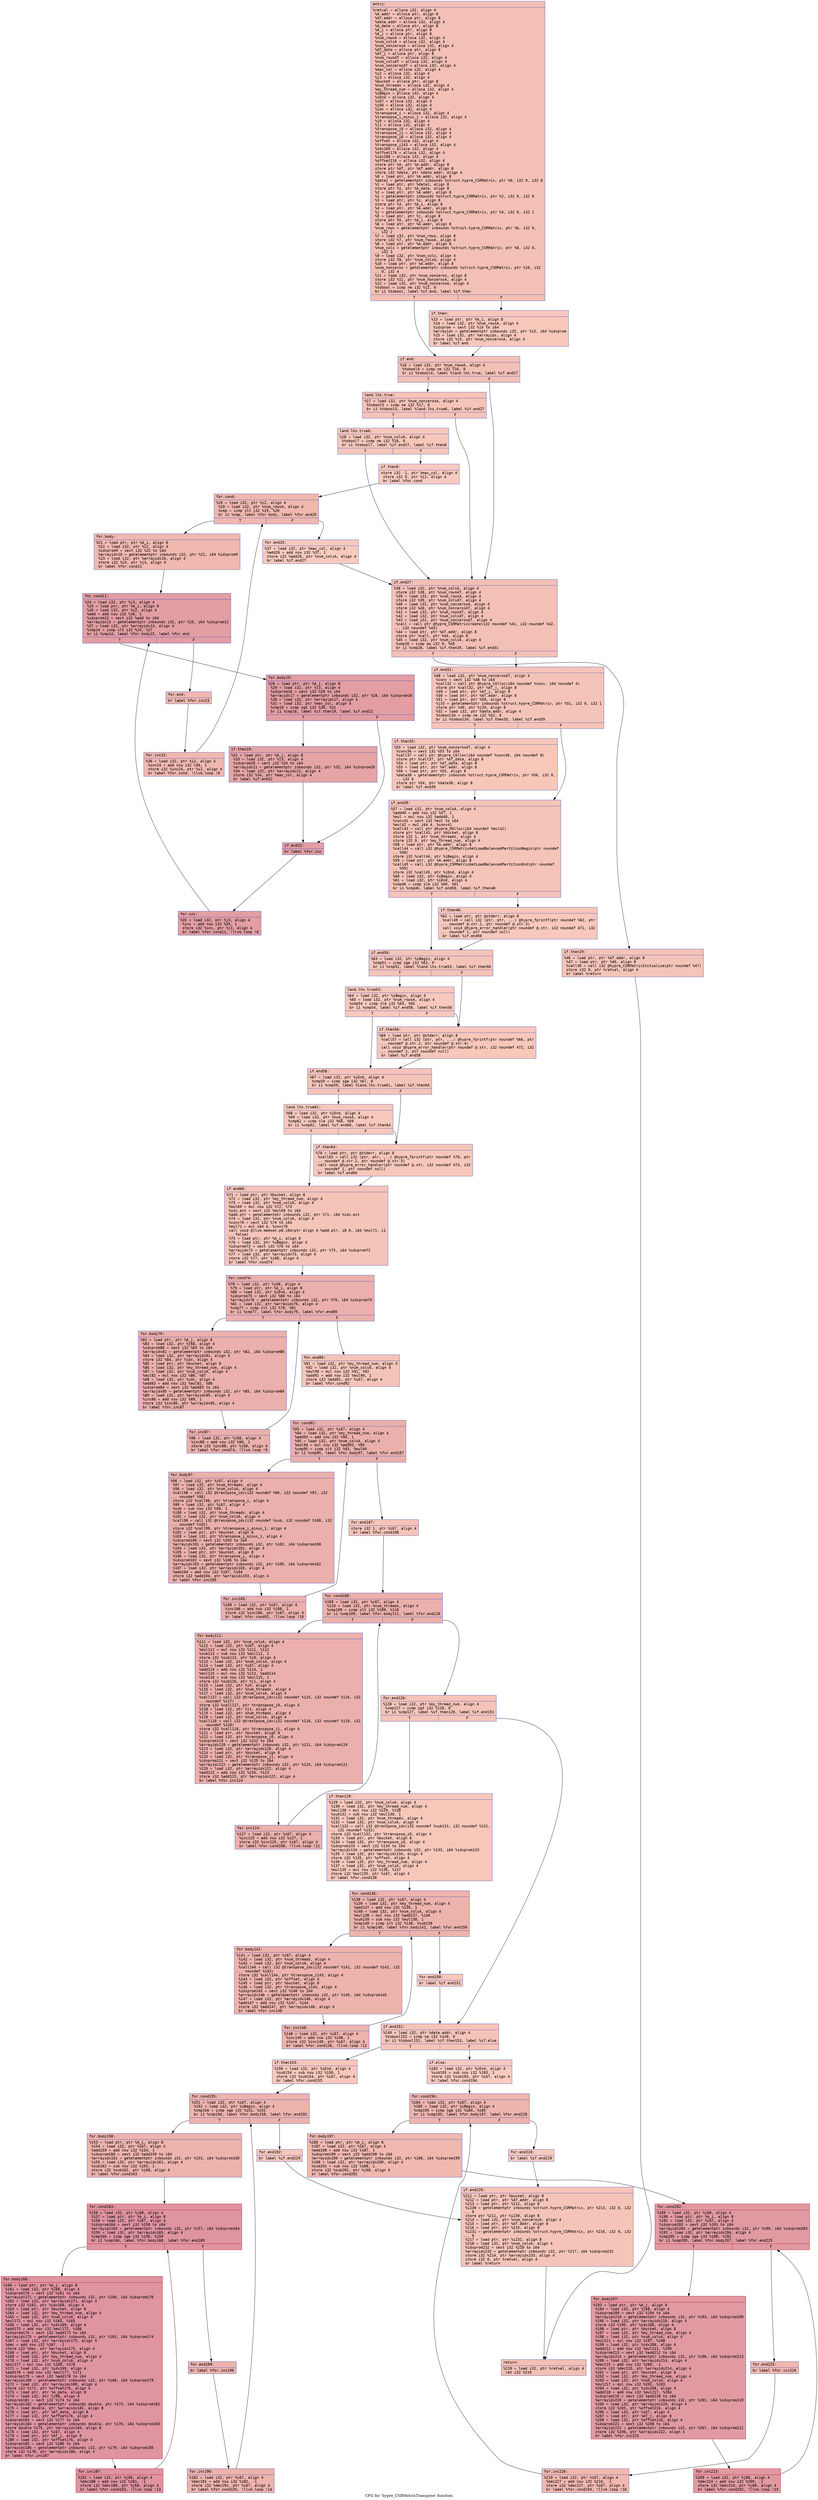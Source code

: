 digraph "CFG for 'hypre_CSRMatrixTranspose' function" {
	label="CFG for 'hypre_CSRMatrixTranspose' function";

	Node0x55ab6f2e3f70 [shape=record,color="#3d50c3ff", style=filled, fillcolor="#e5705870" fontname="Courier",label="{entry:\l|  %retval = alloca i32, align 4\l  %A.addr = alloca ptr, align 8\l  %AT.addr = alloca ptr, align 8\l  %data.addr = alloca i32, align 4\l  %A_data = alloca ptr, align 8\l  %A_i = alloca ptr, align 8\l  %A_j = alloca ptr, align 8\l  %num_rowsA = alloca i32, align 4\l  %num_colsA = alloca i32, align 4\l  %num_nonzerosA = alloca i32, align 4\l  %AT_data = alloca ptr, align 8\l  %AT_j = alloca ptr, align 8\l  %num_rowsAT = alloca i32, align 4\l  %num_colsAT = alloca i32, align 4\l  %num_nonzerosAT = alloca i32, align 4\l  %max_col = alloca i32, align 4\l  %i2 = alloca i32, align 4\l  %j3 = alloca i32, align 4\l  %bucket = alloca ptr, align 8\l  %num_threads = alloca i32, align 4\l  %my_thread_num = alloca i32, align 4\l  %iBegin = alloca i32, align 4\l  %iEnd = alloca i32, align 4\l  %i67 = alloca i32, align 4\l  %j68 = alloca i32, align 4\l  %idx = alloca i32, align 4\l  %transpose_i = alloca i32, align 4\l  %transpose_i_minus_1 = alloca i32, align 4\l  %j0 = alloca i32, align 4\l  %j1 = alloca i32, align 4\l  %transpose_j0 = alloca i32, align 4\l  %transpose_j1 = alloca i32, align 4\l  %transpose_i0 = alloca i32, align 4\l  %offset = alloca i32, align 4\l  %transpose_i143 = alloca i32, align 4\l  %idx169 = alloca i32, align 4\l  %offset176 = alloca i32, align 4\l  %idx208 = alloca i32, align 4\l  %offset216 = alloca i32, align 4\l  store ptr %A, ptr %A.addr, align 8\l  store ptr %AT, ptr %AT.addr, align 8\l  store i32 %data, ptr %data.addr, align 4\l  %0 = load ptr, ptr %A.addr, align 8\l  %data1 = getelementptr inbounds %struct.hypre_CSRMatrix, ptr %0, i32 0, i32 6\l  %1 = load ptr, ptr %data1, align 8\l  store ptr %1, ptr %A_data, align 8\l  %2 = load ptr, ptr %A.addr, align 8\l  %i = getelementptr inbounds %struct.hypre_CSRMatrix, ptr %2, i32 0, i32 0\l  %3 = load ptr, ptr %i, align 8\l  store ptr %3, ptr %A_i, align 8\l  %4 = load ptr, ptr %A.addr, align 8\l  %j = getelementptr inbounds %struct.hypre_CSRMatrix, ptr %4, i32 0, i32 1\l  %5 = load ptr, ptr %j, align 8\l  store ptr %5, ptr %A_j, align 8\l  %6 = load ptr, ptr %A.addr, align 8\l  %num_rows = getelementptr inbounds %struct.hypre_CSRMatrix, ptr %6, i32 0,\l... i32 2\l  %7 = load i32, ptr %num_rows, align 8\l  store i32 %7, ptr %num_rowsA, align 4\l  %8 = load ptr, ptr %A.addr, align 8\l  %num_cols = getelementptr inbounds %struct.hypre_CSRMatrix, ptr %8, i32 0,\l... i32 3\l  %9 = load i32, ptr %num_cols, align 4\l  store i32 %9, ptr %num_colsA, align 4\l  %10 = load ptr, ptr %A.addr, align 8\l  %num_nonzeros = getelementptr inbounds %struct.hypre_CSRMatrix, ptr %10, i32\l... 0, i32 4\l  %11 = load i32, ptr %num_nonzeros, align 8\l  store i32 %11, ptr %num_nonzerosA, align 4\l  %12 = load i32, ptr %num_nonzerosA, align 4\l  %tobool = icmp ne i32 %12, 0\l  br i1 %tobool, label %if.end, label %if.then\l|{<s0>T|<s1>F}}"];
	Node0x55ab6f2e3f70:s0 -> Node0x55ab6f2e9cc0[tooltip="entry -> if.end\nProbability 62.50%" ];
	Node0x55ab6f2e3f70:s1 -> Node0x55ab6f2e9d30[tooltip="entry -> if.then\nProbability 37.50%" ];
	Node0x55ab6f2e9d30 [shape=record,color="#3d50c3ff", style=filled, fillcolor="#ec7f6370" fontname="Courier",label="{if.then:\l|  %13 = load ptr, ptr %A_i, align 8\l  %14 = load i32, ptr %num_rowsA, align 4\l  %idxprom = sext i32 %14 to i64\l  %arrayidx = getelementptr inbounds i32, ptr %13, i64 %idxprom\l  %15 = load i32, ptr %arrayidx, align 4\l  store i32 %15, ptr %num_nonzerosA, align 4\l  br label %if.end\l}"];
	Node0x55ab6f2e9d30 -> Node0x55ab6f2e9cc0[tooltip="if.then -> if.end\nProbability 100.00%" ];
	Node0x55ab6f2e9cc0 [shape=record,color="#3d50c3ff", style=filled, fillcolor="#e5705870" fontname="Courier",label="{if.end:\l|  %16 = load i32, ptr %num_rowsA, align 4\l  %tobool4 = icmp ne i32 %16, 0\l  br i1 %tobool4, label %land.lhs.true, label %if.end27\l|{<s0>T|<s1>F}}"];
	Node0x55ab6f2e9cc0:s0 -> Node0x55ab6f2ea340[tooltip="if.end -> land.lhs.true\nProbability 62.50%" ];
	Node0x55ab6f2e9cc0:s1 -> Node0x55ab6f2ea3c0[tooltip="if.end -> if.end27\nProbability 37.50%" ];
	Node0x55ab6f2ea340 [shape=record,color="#3d50c3ff", style=filled, fillcolor="#e8765c70" fontname="Courier",label="{land.lhs.true:\l|  %17 = load i32, ptr %num_nonzerosA, align 4\l  %tobool5 = icmp ne i32 %17, 0\l  br i1 %tobool5, label %land.lhs.true6, label %if.end27\l|{<s0>T|<s1>F}}"];
	Node0x55ab6f2ea340:s0 -> Node0x55ab6f2ea620[tooltip="land.lhs.true -> land.lhs.true6\nProbability 62.50%" ];
	Node0x55ab6f2ea340:s1 -> Node0x55ab6f2ea3c0[tooltip="land.lhs.true -> if.end27\nProbability 37.50%" ];
	Node0x55ab6f2ea620 [shape=record,color="#3d50c3ff", style=filled, fillcolor="#ec7f6370" fontname="Courier",label="{land.lhs.true6:\l|  %18 = load i32, ptr %num_colsA, align 4\l  %tobool7 = icmp ne i32 %18, 0\l  br i1 %tobool7, label %if.end27, label %if.then8\l|{<s0>T|<s1>F}}"];
	Node0x55ab6f2ea620:s0 -> Node0x55ab6f2ea3c0[tooltip="land.lhs.true6 -> if.end27\nProbability 62.50%" ];
	Node0x55ab6f2ea620:s1 -> Node0x55ab6f2ea880[tooltip="land.lhs.true6 -> if.then8\nProbability 37.50%" ];
	Node0x55ab6f2ea880 [shape=record,color="#3d50c3ff", style=filled, fillcolor="#ef886b70" fontname="Courier",label="{if.then8:\l|  store i32 -1, ptr %max_col, align 4\l  store i32 0, ptr %i2, align 4\l  br label %for.cond\l}"];
	Node0x55ab6f2ea880 -> Node0x55ab6f2eaaf0[tooltip="if.then8 -> for.cond\nProbability 100.00%" ];
	Node0x55ab6f2eaaf0 [shape=record,color="#3d50c3ff", style=filled, fillcolor="#dc5d4a70" fontname="Courier",label="{for.cond:\l|  %19 = load i32, ptr %i2, align 4\l  %20 = load i32, ptr %num_rowsA, align 4\l  %cmp = icmp slt i32 %19, %20\l  br i1 %cmp, label %for.body, label %for.end25\l|{<s0>T|<s1>F}}"];
	Node0x55ab6f2eaaf0:s0 -> Node0x55ab6f2ead90[tooltip="for.cond -> for.body\nProbability 96.88%" ];
	Node0x55ab6f2eaaf0:s1 -> Node0x55ab6f2eae10[tooltip="for.cond -> for.end25\nProbability 3.12%" ];
	Node0x55ab6f2ead90 [shape=record,color="#3d50c3ff", style=filled, fillcolor="#dc5d4a70" fontname="Courier",label="{for.body:\l|  %21 = load ptr, ptr %A_i, align 8\l  %22 = load i32, ptr %i2, align 4\l  %idxprom9 = sext i32 %22 to i64\l  %arrayidx10 = getelementptr inbounds i32, ptr %21, i64 %idxprom9\l  %23 = load i32, ptr %arrayidx10, align 4\l  store i32 %23, ptr %j3, align 4\l  br label %for.cond11\l}"];
	Node0x55ab6f2ead90 -> Node0x55ab6f2eb2d0[tooltip="for.body -> for.cond11\nProbability 100.00%" ];
	Node0x55ab6f2eb2d0 [shape=record,color="#3d50c3ff", style=filled, fillcolor="#be242e70" fontname="Courier",label="{for.cond11:\l|  %24 = load i32, ptr %j3, align 4\l  %25 = load ptr, ptr %A_i, align 8\l  %26 = load i32, ptr %i2, align 4\l  %add = add nsw i32 %26, 1\l  %idxprom12 = sext i32 %add to i64\l  %arrayidx13 = getelementptr inbounds i32, ptr %25, i64 %idxprom12\l  %27 = load i32, ptr %arrayidx13, align 4\l  %cmp14 = icmp slt i32 %24, %27\l  br i1 %cmp14, label %for.body15, label %for.end\l|{<s0>T|<s1>F}}"];
	Node0x55ab6f2eb2d0:s0 -> Node0x55ab6f2eb890[tooltip="for.cond11 -> for.body15\nProbability 96.88%" ];
	Node0x55ab6f2eb2d0:s1 -> Node0x55ab6f2eb910[tooltip="for.cond11 -> for.end\nProbability 3.12%" ];
	Node0x55ab6f2eb890 [shape=record,color="#3d50c3ff", style=filled, fillcolor="#be242e70" fontname="Courier",label="{for.body15:\l|  %28 = load ptr, ptr %A_j, align 8\l  %29 = load i32, ptr %j3, align 4\l  %idxprom16 = sext i32 %29 to i64\l  %arrayidx17 = getelementptr inbounds i32, ptr %28, i64 %idxprom16\l  %30 = load i32, ptr %arrayidx17, align 4\l  %31 = load i32, ptr %max_col, align 4\l  %cmp18 = icmp sgt i32 %30, %31\l  br i1 %cmp18, label %if.then19, label %if.end22\l|{<s0>T|<s1>F}}"];
	Node0x55ab6f2eb890:s0 -> Node0x55ab6f2ebe50[tooltip="for.body15 -> if.then19\nProbability 50.00%" ];
	Node0x55ab6f2eb890:s1 -> Node0x55ab6f2ebed0[tooltip="for.body15 -> if.end22\nProbability 50.00%" ];
	Node0x55ab6f2ebe50 [shape=record,color="#3d50c3ff", style=filled, fillcolor="#c5333470" fontname="Courier",label="{if.then19:\l|  %32 = load ptr, ptr %A_j, align 8\l  %33 = load i32, ptr %j3, align 4\l  %idxprom20 = sext i32 %33 to i64\l  %arrayidx21 = getelementptr inbounds i32, ptr %32, i64 %idxprom20\l  %34 = load i32, ptr %arrayidx21, align 4\l  store i32 %34, ptr %max_col, align 4\l  br label %if.end22\l}"];
	Node0x55ab6f2ebe50 -> Node0x55ab6f2ebed0[tooltip="if.then19 -> if.end22\nProbability 100.00%" ];
	Node0x55ab6f2ebed0 [shape=record,color="#3d50c3ff", style=filled, fillcolor="#be242e70" fontname="Courier",label="{if.end22:\l|  br label %for.inc\l}"];
	Node0x55ab6f2ebed0 -> Node0x55ab6f2ec400[tooltip="if.end22 -> for.inc\nProbability 100.00%" ];
	Node0x55ab6f2ec400 [shape=record,color="#3d50c3ff", style=filled, fillcolor="#be242e70" fontname="Courier",label="{for.inc:\l|  %35 = load i32, ptr %j3, align 4\l  %inc = add nsw i32 %35, 1\l  store i32 %inc, ptr %j3, align 4\l  br label %for.cond11, !llvm.loop !6\l}"];
	Node0x55ab6f2ec400 -> Node0x55ab6f2eb2d0[tooltip="for.inc -> for.cond11\nProbability 100.00%" ];
	Node0x55ab6f2eb910 [shape=record,color="#3d50c3ff", style=filled, fillcolor="#dc5d4a70" fontname="Courier",label="{for.end:\l|  br label %for.inc23\l}"];
	Node0x55ab6f2eb910 -> Node0x55ab6f2ec870[tooltip="for.end -> for.inc23\nProbability 100.00%" ];
	Node0x55ab6f2ec870 [shape=record,color="#3d50c3ff", style=filled, fillcolor="#dc5d4a70" fontname="Courier",label="{for.inc23:\l|  %36 = load i32, ptr %i2, align 4\l  %inc24 = add nsw i32 %36, 1\l  store i32 %inc24, ptr %i2, align 4\l  br label %for.cond, !llvm.loop !8\l}"];
	Node0x55ab6f2ec870 -> Node0x55ab6f2eaaf0[tooltip="for.inc23 -> for.cond\nProbability 100.00%" ];
	Node0x55ab6f2eae10 [shape=record,color="#3d50c3ff", style=filled, fillcolor="#ef886b70" fontname="Courier",label="{for.end25:\l|  %37 = load i32, ptr %max_col, align 4\l  %add26 = add nsw i32 %37, 1\l  store i32 %add26, ptr %num_colsA, align 4\l  br label %if.end27\l}"];
	Node0x55ab6f2eae10 -> Node0x55ab6f2ea3c0[tooltip="for.end25 -> if.end27\nProbability 100.00%" ];
	Node0x55ab6f2ea3c0 [shape=record,color="#3d50c3ff", style=filled, fillcolor="#e5705870" fontname="Courier",label="{if.end27:\l|  %38 = load i32, ptr %num_colsA, align 4\l  store i32 %38, ptr %num_rowsAT, align 4\l  %39 = load i32, ptr %num_rowsA, align 4\l  store i32 %39, ptr %num_colsAT, align 4\l  %40 = load i32, ptr %num_nonzerosA, align 4\l  store i32 %40, ptr %num_nonzerosAT, align 4\l  %41 = load i32, ptr %num_rowsAT, align 4\l  %42 = load i32, ptr %num_colsAT, align 4\l  %43 = load i32, ptr %num_nonzerosAT, align 4\l  %call = call ptr @hypre_CSRMatrixCreate(i32 noundef %41, i32 noundef %42,\l... i32 noundef %43)\l  %44 = load ptr, ptr %AT.addr, align 8\l  store ptr %call, ptr %44, align 8\l  %45 = load i32, ptr %num_colsA, align 4\l  %cmp28 = icmp eq i32 0, %45\l  br i1 %cmp28, label %if.then29, label %if.end31\l|{<s0>T|<s1>F}}"];
	Node0x55ab6f2ea3c0:s0 -> Node0x55ab6f2ed730[tooltip="if.end27 -> if.then29\nProbability 50.00%" ];
	Node0x55ab6f2ea3c0:s1 -> Node0x55ab6f2ed780[tooltip="if.end27 -> if.end31\nProbability 50.00%" ];
	Node0x55ab6f2ed730 [shape=record,color="#3d50c3ff", style=filled, fillcolor="#e97a5f70" fontname="Courier",label="{if.then29:\l|  %46 = load ptr, ptr %AT.addr, align 8\l  %47 = load ptr, ptr %46, align 8\l  %call30 = call i32 @hypre_CSRMatrixInitialize(ptr noundef %47)\l  store i32 0, ptr %retval, align 4\l  br label %return\l}"];
	Node0x55ab6f2ed730 -> Node0x55ab6f2ee3a0[tooltip="if.then29 -> return\nProbability 100.00%" ];
	Node0x55ab6f2ed780 [shape=record,color="#3d50c3ff", style=filled, fillcolor="#e97a5f70" fontname="Courier",label="{if.end31:\l|  %48 = load i32, ptr %num_nonzerosAT, align 4\l  %conv = sext i32 %48 to i64\l  %call32 = call ptr @hypre_CAlloc(i64 noundef %conv, i64 noundef 4)\l  store ptr %call32, ptr %AT_j, align 8\l  %49 = load ptr, ptr %AT_j, align 8\l  %50 = load ptr, ptr %AT.addr, align 8\l  %51 = load ptr, ptr %50, align 8\l  %j33 = getelementptr inbounds %struct.hypre_CSRMatrix, ptr %51, i32 0, i32 1\l  store ptr %49, ptr %j33, align 8\l  %52 = load i32, ptr %data.addr, align 4\l  %tobool34 = icmp ne i32 %52, 0\l  br i1 %tobool34, label %if.then35, label %if.end39\l|{<s0>T|<s1>F}}"];
	Node0x55ab6f2ed780:s0 -> Node0x55ab6f2eeb70[tooltip="if.end31 -> if.then35\nProbability 62.50%" ];
	Node0x55ab6f2ed780:s1 -> Node0x55ab6f2e9450[tooltip="if.end31 -> if.end39\nProbability 37.50%" ];
	Node0x55ab6f2eeb70 [shape=record,color="#3d50c3ff", style=filled, fillcolor="#ec7f6370" fontname="Courier",label="{if.then35:\l|  %53 = load i32, ptr %num_nonzerosAT, align 4\l  %conv36 = sext i32 %53 to i64\l  %call37 = call ptr @hypre_CAlloc(i64 noundef %conv36, i64 noundef 8)\l  store ptr %call37, ptr %AT_data, align 8\l  %54 = load ptr, ptr %AT_data, align 8\l  %55 = load ptr, ptr %AT.addr, align 8\l  %56 = load ptr, ptr %55, align 8\l  %data38 = getelementptr inbounds %struct.hypre_CSRMatrix, ptr %56, i32 0,\l... i32 6\l  store ptr %54, ptr %data38, align 8\l  br label %if.end39\l}"];
	Node0x55ab6f2eeb70 -> Node0x55ab6f2e9450[tooltip="if.then35 -> if.end39\nProbability 100.00%" ];
	Node0x55ab6f2e9450 [shape=record,color="#3d50c3ff", style=filled, fillcolor="#e97a5f70" fontname="Courier",label="{if.end39:\l|  %57 = load i32, ptr %num_colsA, align 4\l  %add40 = add nsw i32 %57, 1\l  %mul = mul nsw i32 %add40, 1\l  %conv41 = sext i32 %mul to i64\l  %mul42 = mul i64 4, %conv41\l  %call43 = call ptr @hypre_MAlloc(i64 noundef %mul42)\l  store ptr %call43, ptr %bucket, align 8\l  store i32 1, ptr %num_threads, align 4\l  store i32 0, ptr %my_thread_num, align 4\l  %58 = load ptr, ptr %A.addr, align 8\l  %call44 = call i32 @hypre_CSRMatrixGetLoadBalancedPartitionBegin(ptr noundef\l... %58)\l  store i32 %call44, ptr %iBegin, align 4\l  %59 = load ptr, ptr %A.addr, align 8\l  %call45 = call i32 @hypre_CSRMatrixGetLoadBalancedPartitionEnd(ptr noundef\l... %59)\l  store i32 %call45, ptr %iEnd, align 4\l  %60 = load i32, ptr %iBegin, align 4\l  %61 = load i32, ptr %iEnd, align 4\l  %cmp46 = icmp sle i32 %60, %61\l  br i1 %cmp46, label %if.end50, label %if.then48\l|{<s0>T|<s1>F}}"];
	Node0x55ab6f2e9450:s0 -> Node0x55ab6f2f07d0[tooltip="if.end39 -> if.end50\nProbability 50.00%" ];
	Node0x55ab6f2e9450:s1 -> Node0x55ab6f2f0850[tooltip="if.end39 -> if.then48\nProbability 50.00%" ];
	Node0x55ab6f2f0850 [shape=record,color="#3d50c3ff", style=filled, fillcolor="#ed836670" fontname="Courier",label="{if.then48:\l|  %62 = load ptr, ptr @stderr, align 8\l  %call49 = call i32 (ptr, ptr, ...) @hypre_fprintf(ptr noundef %62, ptr\l... noundef @.str.2, ptr noundef @.str.3)\l  call void @hypre_error_handler(ptr noundef @.str, i32 noundef 471, i32\l... noundef 1, ptr noundef null)\l  br label %if.end50\l}"];
	Node0x55ab6f2f0850 -> Node0x55ab6f2f07d0[tooltip="if.then48 -> if.end50\nProbability 100.00%" ];
	Node0x55ab6f2f07d0 [shape=record,color="#3d50c3ff", style=filled, fillcolor="#e97a5f70" fontname="Courier",label="{if.end50:\l|  %63 = load i32, ptr %iBegin, align 4\l  %cmp51 = icmp sge i32 %63, 0\l  br i1 %cmp51, label %land.lhs.true53, label %if.then56\l|{<s0>T|<s1>F}}"];
	Node0x55ab6f2f07d0:s0 -> Node0x55ab6f2f0e90[tooltip="if.end50 -> land.lhs.true53\nProbability 50.00%" ];
	Node0x55ab6f2f07d0:s1 -> Node0x55ab6f2f0ee0[tooltip="if.end50 -> if.then56\nProbability 50.00%" ];
	Node0x55ab6f2f0e90 [shape=record,color="#3d50c3ff", style=filled, fillcolor="#ed836670" fontname="Courier",label="{land.lhs.true53:\l|  %64 = load i32, ptr %iBegin, align 4\l  %65 = load i32, ptr %num_rowsA, align 4\l  %cmp54 = icmp sle i32 %64, %65\l  br i1 %cmp54, label %if.end58, label %if.then56\l|{<s0>T|<s1>F}}"];
	Node0x55ab6f2f0e90:s0 -> Node0x55ab6f2f1200[tooltip="land.lhs.true53 -> if.end58\nProbability 50.00%" ];
	Node0x55ab6f2f0e90:s1 -> Node0x55ab6f2f0ee0[tooltip="land.lhs.true53 -> if.then56\nProbability 50.00%" ];
	Node0x55ab6f2f0ee0 [shape=record,color="#3d50c3ff", style=filled, fillcolor="#ec7f6370" fontname="Courier",label="{if.then56:\l|  %66 = load ptr, ptr @stderr, align 8\l  %call57 = call i32 (ptr, ptr, ...) @hypre_fprintf(ptr noundef %66, ptr\l... noundef @.str.2, ptr noundef @.str.4)\l  call void @hypre_error_handler(ptr noundef @.str, i32 noundef 472, i32\l... noundef 1, ptr noundef null)\l  br label %if.end58\l}"];
	Node0x55ab6f2f0ee0 -> Node0x55ab6f2f1200[tooltip="if.then56 -> if.end58\nProbability 100.00%" ];
	Node0x55ab6f2f1200 [shape=record,color="#3d50c3ff", style=filled, fillcolor="#e97a5f70" fontname="Courier",label="{if.end58:\l|  %67 = load i32, ptr %iEnd, align 4\l  %cmp59 = icmp sge i32 %67, 0\l  br i1 %cmp59, label %land.lhs.true61, label %if.then64\l|{<s0>T|<s1>F}}"];
	Node0x55ab6f2f1200:s0 -> Node0x55ab6f2f1790[tooltip="if.end58 -> land.lhs.true61\nProbability 50.00%" ];
	Node0x55ab6f2f1200:s1 -> Node0x55ab6f2f17e0[tooltip="if.end58 -> if.then64\nProbability 50.00%" ];
	Node0x55ab6f2f1790 [shape=record,color="#3d50c3ff", style=filled, fillcolor="#ed836670" fontname="Courier",label="{land.lhs.true61:\l|  %68 = load i32, ptr %iEnd, align 4\l  %69 = load i32, ptr %num_rowsA, align 4\l  %cmp62 = icmp sle i32 %68, %69\l  br i1 %cmp62, label %if.end66, label %if.then64\l|{<s0>T|<s1>F}}"];
	Node0x55ab6f2f1790:s0 -> Node0x55ab6f2f1aa0[tooltip="land.lhs.true61 -> if.end66\nProbability 50.00%" ];
	Node0x55ab6f2f1790:s1 -> Node0x55ab6f2f17e0[tooltip="land.lhs.true61 -> if.then64\nProbability 50.00%" ];
	Node0x55ab6f2f17e0 [shape=record,color="#3d50c3ff", style=filled, fillcolor="#ec7f6370" fontname="Courier",label="{if.then64:\l|  %70 = load ptr, ptr @stderr, align 8\l  %call65 = call i32 (ptr, ptr, ...) @hypre_fprintf(ptr noundef %70, ptr\l... noundef @.str.2, ptr noundef @.str.5)\l  call void @hypre_error_handler(ptr noundef @.str, i32 noundef 473, i32\l... noundef 1, ptr noundef null)\l  br label %if.end66\l}"];
	Node0x55ab6f2f17e0 -> Node0x55ab6f2f1aa0[tooltip="if.then64 -> if.end66\nProbability 100.00%" ];
	Node0x55ab6f2f1aa0 [shape=record,color="#3d50c3ff", style=filled, fillcolor="#e97a5f70" fontname="Courier",label="{if.end66:\l|  %71 = load ptr, ptr %bucket, align 8\l  %72 = load i32, ptr %my_thread_num, align 4\l  %73 = load i32, ptr %num_colsA, align 4\l  %mul69 = mul nsw i32 %72, %73\l  %idx.ext = sext i32 %mul69 to i64\l  %add.ptr = getelementptr inbounds i32, ptr %71, i64 %idx.ext\l  %74 = load i32, ptr %num_colsA, align 4\l  %conv70 = sext i32 %74 to i64\l  %mul71 = mul i64 4, %conv70\l  call void @llvm.memset.p0.i64(ptr align 4 %add.ptr, i8 0, i64 %mul71, i1\l... false)\l  %75 = load ptr, ptr %A_i, align 8\l  %76 = load i32, ptr %iBegin, align 4\l  %idxprom72 = sext i32 %76 to i64\l  %arrayidx73 = getelementptr inbounds i32, ptr %75, i64 %idxprom72\l  %77 = load i32, ptr %arrayidx73, align 4\l  store i32 %77, ptr %j68, align 4\l  br label %for.cond74\l}"];
	Node0x55ab6f2f1aa0 -> Node0x55ab6f2f2af0[tooltip="if.end66 -> for.cond74\nProbability 100.00%" ];
	Node0x55ab6f2f2af0 [shape=record,color="#3d50c3ff", style=filled, fillcolor="#d24b4070" fontname="Courier",label="{for.cond74:\l|  %78 = load i32, ptr %j68, align 4\l  %79 = load ptr, ptr %A_i, align 8\l  %80 = load i32, ptr %iEnd, align 4\l  %idxprom75 = sext i32 %80 to i64\l  %arrayidx76 = getelementptr inbounds i32, ptr %79, i64 %idxprom75\l  %81 = load i32, ptr %arrayidx76, align 4\l  %cmp77 = icmp slt i32 %78, %81\l  br i1 %cmp77, label %for.body79, label %for.end89\l|{<s0>T|<s1>F}}"];
	Node0x55ab6f2f2af0:s0 -> Node0x55ab6f2f2fe0[tooltip="for.cond74 -> for.body79\nProbability 96.88%" ];
	Node0x55ab6f2f2af0:s1 -> Node0x55ab6f2f3060[tooltip="for.cond74 -> for.end89\nProbability 3.12%" ];
	Node0x55ab6f2f2fe0 [shape=record,color="#3d50c3ff", style=filled, fillcolor="#d24b4070" fontname="Courier",label="{for.body79:\l|  %82 = load ptr, ptr %A_j, align 8\l  %83 = load i32, ptr %j68, align 4\l  %idxprom80 = sext i32 %83 to i64\l  %arrayidx81 = getelementptr inbounds i32, ptr %82, i64 %idxprom80\l  %84 = load i32, ptr %arrayidx81, align 4\l  store i32 %84, ptr %idx, align 4\l  %85 = load ptr, ptr %bucket, align 8\l  %86 = load i32, ptr %my_thread_num, align 4\l  %87 = load i32, ptr %num_colsA, align 4\l  %mul82 = mul nsw i32 %86, %87\l  %88 = load i32, ptr %idx, align 4\l  %add83 = add nsw i32 %mul82, %88\l  %idxprom84 = sext i32 %add83 to i64\l  %arrayidx85 = getelementptr inbounds i32, ptr %85, i64 %idxprom84\l  %89 = load i32, ptr %arrayidx85, align 4\l  %inc86 = add nsw i32 %89, 1\l  store i32 %inc86, ptr %arrayidx85, align 4\l  br label %for.inc87\l}"];
	Node0x55ab6f2f2fe0 -> Node0x55ab6f2f3c20[tooltip="for.body79 -> for.inc87\nProbability 100.00%" ];
	Node0x55ab6f2f3c20 [shape=record,color="#3d50c3ff", style=filled, fillcolor="#d24b4070" fontname="Courier",label="{for.inc87:\l|  %90 = load i32, ptr %j68, align 4\l  %inc88 = add nsw i32 %90, 1\l  store i32 %inc88, ptr %j68, align 4\l  br label %for.cond74, !llvm.loop !9\l}"];
	Node0x55ab6f2f3c20 -> Node0x55ab6f2f2af0[tooltip="for.inc87 -> for.cond74\nProbability 100.00%" ];
	Node0x55ab6f2f3060 [shape=record,color="#3d50c3ff", style=filled, fillcolor="#e97a5f70" fontname="Courier",label="{for.end89:\l|  %91 = load i32, ptr %my_thread_num, align 4\l  %92 = load i32, ptr %num_colsA, align 4\l  %mul90 = mul nsw i32 %91, %92\l  %add91 = add nsw i32 %mul90, 1\l  store i32 %add91, ptr %i67, align 4\l  br label %for.cond92\l}"];
	Node0x55ab6f2f3060 -> Node0x55ab6f2f4360[tooltip="for.end89 -> for.cond92\nProbability 100.00%" ];
	Node0x55ab6f2f4360 [shape=record,color="#3d50c3ff", style=filled, fillcolor="#d24b4070" fontname="Courier",label="{for.cond92:\l|  %93 = load i32, ptr %i67, align 4\l  %94 = load i32, ptr %my_thread_num, align 4\l  %add93 = add nsw i32 %94, 1\l  %95 = load i32, ptr %num_colsA, align 4\l  %mul94 = mul nsw i32 %add93, %95\l  %cmp95 = icmp slt i32 %93, %mul94\l  br i1 %cmp95, label %for.body97, label %for.end107\l|{<s0>T|<s1>F}}"];
	Node0x55ab6f2f4360:s0 -> Node0x55ab6f2edae0[tooltip="for.cond92 -> for.body97\nProbability 96.88%" ];
	Node0x55ab6f2f4360:s1 -> Node0x55ab6f2edb60[tooltip="for.cond92 -> for.end107\nProbability 3.12%" ];
	Node0x55ab6f2edae0 [shape=record,color="#3d50c3ff", style=filled, fillcolor="#d24b4070" fontname="Courier",label="{for.body97:\l|  %96 = load i32, ptr %i67, align 4\l  %97 = load i32, ptr %num_threads, align 4\l  %98 = load i32, ptr %num_colsA, align 4\l  %call98 = call i32 @transpose_idx(i32 noundef %96, i32 noundef %97, i32\l... noundef %98)\l  store i32 %call98, ptr %transpose_i, align 4\l  %99 = load i32, ptr %i67, align 4\l  %sub = sub nsw i32 %99, 1\l  %100 = load i32, ptr %num_threads, align 4\l  %101 = load i32, ptr %num_colsA, align 4\l  %call99 = call i32 @transpose_idx(i32 noundef %sub, i32 noundef %100, i32\l... noundef %101)\l  store i32 %call99, ptr %transpose_i_minus_1, align 4\l  %102 = load ptr, ptr %bucket, align 8\l  %103 = load i32, ptr %transpose_i_minus_1, align 4\l  %idxprom100 = sext i32 %103 to i64\l  %arrayidx101 = getelementptr inbounds i32, ptr %102, i64 %idxprom100\l  %104 = load i32, ptr %arrayidx101, align 4\l  %105 = load ptr, ptr %bucket, align 8\l  %106 = load i32, ptr %transpose_i, align 4\l  %idxprom102 = sext i32 %106 to i64\l  %arrayidx103 = getelementptr inbounds i32, ptr %105, i64 %idxprom102\l  %107 = load i32, ptr %arrayidx103, align 4\l  %add104 = add nsw i32 %107, %104\l  store i32 %add104, ptr %arrayidx103, align 4\l  br label %for.inc105\l}"];
	Node0x55ab6f2edae0 -> Node0x55ab6f2f60d0[tooltip="for.body97 -> for.inc105\nProbability 100.00%" ];
	Node0x55ab6f2f60d0 [shape=record,color="#3d50c3ff", style=filled, fillcolor="#d24b4070" fontname="Courier",label="{for.inc105:\l|  %108 = load i32, ptr %i67, align 4\l  %inc106 = add nsw i32 %108, 1\l  store i32 %inc106, ptr %i67, align 4\l  br label %for.cond92, !llvm.loop !10\l}"];
	Node0x55ab6f2f60d0 -> Node0x55ab6f2f4360[tooltip="for.inc105 -> for.cond92\nProbability 100.00%" ];
	Node0x55ab6f2edb60 [shape=record,color="#3d50c3ff", style=filled, fillcolor="#e97a5f70" fontname="Courier",label="{for.end107:\l|  store i32 1, ptr %i67, align 4\l  br label %for.cond108\l}"];
	Node0x55ab6f2edb60 -> Node0x55ab6f2f6650[tooltip="for.end107 -> for.cond108\nProbability 100.00%" ];
	Node0x55ab6f2f6650 [shape=record,color="#3d50c3ff", style=filled, fillcolor="#d24b4070" fontname="Courier",label="{for.cond108:\l|  %109 = load i32, ptr %i67, align 4\l  %110 = load i32, ptr %num_threads, align 4\l  %cmp109 = icmp slt i32 %109, %110\l  br i1 %cmp109, label %for.body111, label %for.end126\l|{<s0>T|<s1>F}}"];
	Node0x55ab6f2f6650:s0 -> Node0x55ab6f2f68f0[tooltip="for.cond108 -> for.body111\nProbability 96.88%" ];
	Node0x55ab6f2f6650:s1 -> Node0x55ab6f2f6970[tooltip="for.cond108 -> for.end126\nProbability 3.12%" ];
	Node0x55ab6f2f68f0 [shape=record,color="#3d50c3ff", style=filled, fillcolor="#d24b4070" fontname="Courier",label="{for.body111:\l|  %111 = load i32, ptr %num_colsA, align 4\l  %112 = load i32, ptr %i67, align 4\l  %mul112 = mul nsw i32 %111, %112\l  %sub113 = sub nsw i32 %mul112, 1\l  store i32 %sub113, ptr %j0, align 4\l  %113 = load i32, ptr %num_colsA, align 4\l  %114 = load i32, ptr %i67, align 4\l  %add114 = add nsw i32 %114, 1\l  %mul115 = mul nsw i32 %113, %add114\l  %sub116 = sub nsw i32 %mul115, 1\l  store i32 %sub116, ptr %j1, align 4\l  %115 = load i32, ptr %j0, align 4\l  %116 = load i32, ptr %num_threads, align 4\l  %117 = load i32, ptr %num_colsA, align 4\l  %call117 = call i32 @transpose_idx(i32 noundef %115, i32 noundef %116, i32\l... noundef %117)\l  store i32 %call117, ptr %transpose_j0, align 4\l  %118 = load i32, ptr %j1, align 4\l  %119 = load i32, ptr %num_threads, align 4\l  %120 = load i32, ptr %num_colsA, align 4\l  %call118 = call i32 @transpose_idx(i32 noundef %118, i32 noundef %119, i32\l... noundef %120)\l  store i32 %call118, ptr %transpose_j1, align 4\l  %121 = load ptr, ptr %bucket, align 8\l  %122 = load i32, ptr %transpose_j0, align 4\l  %idxprom119 = sext i32 %122 to i64\l  %arrayidx120 = getelementptr inbounds i32, ptr %121, i64 %idxprom119\l  %123 = load i32, ptr %arrayidx120, align 4\l  %124 = load ptr, ptr %bucket, align 8\l  %125 = load i32, ptr %transpose_j1, align 4\l  %idxprom121 = sext i32 %125 to i64\l  %arrayidx122 = getelementptr inbounds i32, ptr %124, i64 %idxprom121\l  %126 = load i32, ptr %arrayidx122, align 4\l  %add123 = add nsw i32 %126, %123\l  store i32 %add123, ptr %arrayidx122, align 4\l  br label %for.inc124\l}"];
	Node0x55ab6f2f68f0 -> Node0x55ab6f2f7f60[tooltip="for.body111 -> for.inc124\nProbability 100.00%" ];
	Node0x55ab6f2f7f60 [shape=record,color="#3d50c3ff", style=filled, fillcolor="#d24b4070" fontname="Courier",label="{for.inc124:\l|  %127 = load i32, ptr %i67, align 4\l  %inc125 = add nsw i32 %127, 1\l  store i32 %inc125, ptr %i67, align 4\l  br label %for.cond108, !llvm.loop !11\l}"];
	Node0x55ab6f2f7f60 -> Node0x55ab6f2f6650[tooltip="for.inc124 -> for.cond108\nProbability 100.00%" ];
	Node0x55ab6f2f6970 [shape=record,color="#3d50c3ff", style=filled, fillcolor="#e97a5f70" fontname="Courier",label="{for.end126:\l|  %128 = load i32, ptr %my_thread_num, align 4\l  %cmp127 = icmp sgt i32 %128, 0\l  br i1 %cmp127, label %if.then129, label %if.end151\l|{<s0>T|<s1>F}}"];
	Node0x55ab6f2f6970:s0 -> Node0x55ab6f2f8510[tooltip="for.end126 -> if.then129\nProbability 62.50%" ];
	Node0x55ab6f2f6970:s1 -> Node0x55ab6f2f8590[tooltip="for.end126 -> if.end151\nProbability 37.50%" ];
	Node0x55ab6f2f8510 [shape=record,color="#3d50c3ff", style=filled, fillcolor="#ec7f6370" fontname="Courier",label="{if.then129:\l|  %129 = load i32, ptr %num_colsA, align 4\l  %130 = load i32, ptr %my_thread_num, align 4\l  %mul130 = mul nsw i32 %129, %130\l  %sub131 = sub nsw i32 %mul130, 1\l  %131 = load i32, ptr %num_threads, align 4\l  %132 = load i32, ptr %num_colsA, align 4\l  %call132 = call i32 @transpose_idx(i32 noundef %sub131, i32 noundef %131,\l... i32 noundef %132)\l  store i32 %call132, ptr %transpose_i0, align 4\l  %133 = load ptr, ptr %bucket, align 8\l  %134 = load i32, ptr %transpose_i0, align 4\l  %idxprom133 = sext i32 %134 to i64\l  %arrayidx134 = getelementptr inbounds i32, ptr %133, i64 %idxprom133\l  %135 = load i32, ptr %arrayidx134, align 4\l  store i32 %135, ptr %offset, align 4\l  %136 = load i32, ptr %my_thread_num, align 4\l  %137 = load i32, ptr %num_colsA, align 4\l  %mul135 = mul nsw i32 %136, %137\l  store i32 %mul135, ptr %i67, align 4\l  br label %for.cond136\l}"];
	Node0x55ab6f2f8510 -> Node0x55ab6f2f91f0[tooltip="if.then129 -> for.cond136\nProbability 100.00%" ];
	Node0x55ab6f2f91f0 [shape=record,color="#3d50c3ff", style=filled, fillcolor="#d6524470" fontname="Courier",label="{for.cond136:\l|  %138 = load i32, ptr %i67, align 4\l  %139 = load i32, ptr %my_thread_num, align 4\l  %add137 = add nsw i32 %139, 1\l  %140 = load i32, ptr %num_colsA, align 4\l  %mul138 = mul nsw i32 %add137, %140\l  %sub139 = sub nsw i32 %mul138, 1\l  %cmp140 = icmp slt i32 %138, %sub139\l  br i1 %cmp140, label %for.body142, label %for.end150\l|{<s0>T|<s1>F}}"];
	Node0x55ab6f2f91f0:s0 -> Node0x55ab6f2eee50[tooltip="for.cond136 -> for.body142\nProbability 96.88%" ];
	Node0x55ab6f2f91f0:s1 -> Node0x55ab6f2eeed0[tooltip="for.cond136 -> for.end150\nProbability 3.12%" ];
	Node0x55ab6f2eee50 [shape=record,color="#3d50c3ff", style=filled, fillcolor="#d6524470" fontname="Courier",label="{for.body142:\l|  %141 = load i32, ptr %i67, align 4\l  %142 = load i32, ptr %num_threads, align 4\l  %143 = load i32, ptr %num_colsA, align 4\l  %call144 = call i32 @transpose_idx(i32 noundef %141, i32 noundef %142, i32\l... noundef %143)\l  store i32 %call144, ptr %transpose_i143, align 4\l  %144 = load i32, ptr %offset, align 4\l  %145 = load ptr, ptr %bucket, align 8\l  %146 = load i32, ptr %transpose_i143, align 4\l  %idxprom145 = sext i32 %146 to i64\l  %arrayidx146 = getelementptr inbounds i32, ptr %145, i64 %idxprom145\l  %147 = load i32, ptr %arrayidx146, align 4\l  %add147 = add nsw i32 %147, %144\l  store i32 %add147, ptr %arrayidx146, align 4\l  br label %for.inc148\l}"];
	Node0x55ab6f2eee50 -> Node0x55ab6f2ef760[tooltip="for.body142 -> for.inc148\nProbability 100.00%" ];
	Node0x55ab6f2ef760 [shape=record,color="#3d50c3ff", style=filled, fillcolor="#d6524470" fontname="Courier",label="{for.inc148:\l|  %148 = load i32, ptr %i67, align 4\l  %inc149 = add nsw i32 %148, 1\l  store i32 %inc149, ptr %i67, align 4\l  br label %for.cond136, !llvm.loop !12\l}"];
	Node0x55ab6f2ef760 -> Node0x55ab6f2f91f0[tooltip="for.inc148 -> for.cond136\nProbability 100.00%" ];
	Node0x55ab6f2eeed0 [shape=record,color="#3d50c3ff", style=filled, fillcolor="#ec7f6370" fontname="Courier",label="{for.end150:\l|  br label %if.end151\l}"];
	Node0x55ab6f2eeed0 -> Node0x55ab6f2f8590[tooltip="for.end150 -> if.end151\nProbability 100.00%" ];
	Node0x55ab6f2f8590 [shape=record,color="#3d50c3ff", style=filled, fillcolor="#e97a5f70" fontname="Courier",label="{if.end151:\l|  %149 = load i32, ptr %data.addr, align 4\l  %tobool152 = icmp ne i32 %149, 0\l  br i1 %tobool152, label %if.then153, label %if.else\l|{<s0>T|<s1>F}}"];
	Node0x55ab6f2f8590:s0 -> Node0x55ab6f2fb390[tooltip="if.end151 -> if.then153\nProbability 62.50%" ];
	Node0x55ab6f2f8590:s1 -> Node0x55ab6f2fb410[tooltip="if.end151 -> if.else\nProbability 37.50%" ];
	Node0x55ab6f2fb390 [shape=record,color="#3d50c3ff", style=filled, fillcolor="#ec7f6370" fontname="Courier",label="{if.then153:\l|  %150 = load i32, ptr %iEnd, align 4\l  %sub154 = sub nsw i32 %150, 1\l  store i32 %sub154, ptr %i67, align 4\l  br label %for.cond155\l}"];
	Node0x55ab6f2fb390 -> Node0x55ab6f2fb700[tooltip="if.then153 -> for.cond155\nProbability 100.00%" ];
	Node0x55ab6f2fb700 [shape=record,color="#3d50c3ff", style=filled, fillcolor="#d6524470" fontname="Courier",label="{for.cond155:\l|  %151 = load i32, ptr %i67, align 4\l  %152 = load i32, ptr %iBegin, align 4\l  %cmp156 = icmp sge i32 %151, %152\l  br i1 %cmp156, label %for.body158, label %for.end192\l|{<s0>T|<s1>F}}"];
	Node0x55ab6f2fb700:s0 -> Node0x55ab6f2fb9a0[tooltip="for.cond155 -> for.body158\nProbability 96.88%" ];
	Node0x55ab6f2fb700:s1 -> Node0x55ab6f2fba20[tooltip="for.cond155 -> for.end192\nProbability 3.12%" ];
	Node0x55ab6f2fb9a0 [shape=record,color="#3d50c3ff", style=filled, fillcolor="#d6524470" fontname="Courier",label="{for.body158:\l|  %153 = load ptr, ptr %A_i, align 8\l  %154 = load i32, ptr %i67, align 4\l  %add159 = add nsw i32 %154, 1\l  %idxprom160 = sext i32 %add159 to i64\l  %arrayidx161 = getelementptr inbounds i32, ptr %153, i64 %idxprom160\l  %155 = load i32, ptr %arrayidx161, align 4\l  %sub162 = sub nsw i32 %155, 1\l  store i32 %sub162, ptr %j68, align 4\l  br label %for.cond163\l}"];
	Node0x55ab6f2fb9a0 -> Node0x55ab6f2fc040[tooltip="for.body158 -> for.cond163\nProbability 100.00%" ];
	Node0x55ab6f2fc040 [shape=record,color="#b70d28ff", style=filled, fillcolor="#b70d2870" fontname="Courier",label="{for.cond163:\l|  %156 = load i32, ptr %j68, align 4\l  %157 = load ptr, ptr %A_i, align 8\l  %158 = load i32, ptr %i67, align 4\l  %idxprom164 = sext i32 %158 to i64\l  %arrayidx165 = getelementptr inbounds i32, ptr %157, i64 %idxprom164\l  %159 = load i32, ptr %arrayidx165, align 4\l  %cmp166 = icmp sge i32 %156, %159\l  br i1 %cmp166, label %for.body168, label %for.end189\l|{<s0>T|<s1>F}}"];
	Node0x55ab6f2fc040:s0 -> Node0x55ab6f2d3480[tooltip="for.cond163 -> for.body168\nProbability 96.88%" ];
	Node0x55ab6f2fc040:s1 -> Node0x55ab6f2d3500[tooltip="for.cond163 -> for.end189\nProbability 3.12%" ];
	Node0x55ab6f2d3480 [shape=record,color="#b70d28ff", style=filled, fillcolor="#b70d2870" fontname="Courier",label="{for.body168:\l|  %160 = load ptr, ptr %A_j, align 8\l  %161 = load i32, ptr %j68, align 4\l  %idxprom170 = sext i32 %161 to i64\l  %arrayidx171 = getelementptr inbounds i32, ptr %160, i64 %idxprom170\l  %162 = load i32, ptr %arrayidx171, align 4\l  store i32 %162, ptr %idx169, align 4\l  %163 = load ptr, ptr %bucket, align 8\l  %164 = load i32, ptr %my_thread_num, align 4\l  %165 = load i32, ptr %num_colsA, align 4\l  %mul172 = mul nsw i32 %164, %165\l  %166 = load i32, ptr %idx169, align 4\l  %add173 = add nsw i32 %mul172, %166\l  %idxprom174 = sext i32 %add173 to i64\l  %arrayidx175 = getelementptr inbounds i32, ptr %163, i64 %idxprom174\l  %167 = load i32, ptr %arrayidx175, align 4\l  %dec = add nsw i32 %167, -1\l  store i32 %dec, ptr %arrayidx175, align 4\l  %168 = load ptr, ptr %bucket, align 8\l  %169 = load i32, ptr %my_thread_num, align 4\l  %170 = load i32, ptr %num_colsA, align 4\l  %mul177 = mul nsw i32 %169, %170\l  %171 = load i32, ptr %idx169, align 4\l  %add178 = add nsw i32 %mul177, %171\l  %idxprom179 = sext i32 %add178 to i64\l  %arrayidx180 = getelementptr inbounds i32, ptr %168, i64 %idxprom179\l  %172 = load i32, ptr %arrayidx180, align 4\l  store i32 %172, ptr %offset176, align 4\l  %173 = load ptr, ptr %A_data, align 8\l  %174 = load i32, ptr %j68, align 4\l  %idxprom181 = sext i32 %174 to i64\l  %arrayidx182 = getelementptr inbounds double, ptr %173, i64 %idxprom181\l  %175 = load double, ptr %arrayidx182, align 8\l  %176 = load ptr, ptr %AT_data, align 8\l  %177 = load i32, ptr %offset176, align 4\l  %idxprom183 = sext i32 %177 to i64\l  %arrayidx184 = getelementptr inbounds double, ptr %176, i64 %idxprom183\l  store double %175, ptr %arrayidx184, align 8\l  %178 = load i32, ptr %i67, align 4\l  %179 = load ptr, ptr %AT_j, align 8\l  %180 = load i32, ptr %offset176, align 4\l  %idxprom185 = sext i32 %180 to i64\l  %arrayidx186 = getelementptr inbounds i32, ptr %179, i64 %idxprom185\l  store i32 %178, ptr %arrayidx186, align 4\l  br label %for.inc187\l}"];
	Node0x55ab6f2d3480 -> Node0x55ab6f2d5040[tooltip="for.body168 -> for.inc187\nProbability 100.00%" ];
	Node0x55ab6f2d5040 [shape=record,color="#b70d28ff", style=filled, fillcolor="#b70d2870" fontname="Courier",label="{for.inc187:\l|  %181 = load i32, ptr %j68, align 4\l  %dec188 = add nsw i32 %181, -1\l  store i32 %dec188, ptr %j68, align 4\l  br label %for.cond163, !llvm.loop !13\l}"];
	Node0x55ab6f2d5040 -> Node0x55ab6f2fc040[tooltip="for.inc187 -> for.cond163\nProbability 100.00%" ];
	Node0x55ab6f2d3500 [shape=record,color="#3d50c3ff", style=filled, fillcolor="#d6524470" fontname="Courier",label="{for.end189:\l|  br label %for.inc190\l}"];
	Node0x55ab6f2d3500 -> Node0x55ab6f2d54c0[tooltip="for.end189 -> for.inc190\nProbability 100.00%" ];
	Node0x55ab6f2d54c0 [shape=record,color="#3d50c3ff", style=filled, fillcolor="#d6524470" fontname="Courier",label="{for.inc190:\l|  %182 = load i32, ptr %i67, align 4\l  %dec191 = add nsw i32 %182, -1\l  store i32 %dec191, ptr %i67, align 4\l  br label %for.cond155, !llvm.loop !14\l}"];
	Node0x55ab6f2d54c0 -> Node0x55ab6f2fb700[tooltip="for.inc190 -> for.cond155\nProbability 100.00%" ];
	Node0x55ab6f2fba20 [shape=record,color="#3d50c3ff", style=filled, fillcolor="#ec7f6370" fontname="Courier",label="{for.end192:\l|  br label %if.end229\l}"];
	Node0x55ab6f2fba20 -> Node0x55ab6f2d5940[tooltip="for.end192 -> if.end229\nProbability 100.00%" ];
	Node0x55ab6f2fb410 [shape=record,color="#3d50c3ff", style=filled, fillcolor="#ef886b70" fontname="Courier",label="{if.else:\l|  %183 = load i32, ptr %iEnd, align 4\l  %sub193 = sub nsw i32 %183, 1\l  store i32 %sub193, ptr %i67, align 4\l  br label %for.cond194\l}"];
	Node0x55ab6f2fb410 -> Node0x55ab6f2d5c00[tooltip="if.else -> for.cond194\nProbability 100.00%" ];
	Node0x55ab6f2d5c00 [shape=record,color="#3d50c3ff", style=filled, fillcolor="#d8564670" fontname="Courier",label="{for.cond194:\l|  %184 = load i32, ptr %i67, align 4\l  %185 = load i32, ptr %iBegin, align 4\l  %cmp195 = icmp sge i32 %184, %185\l  br i1 %cmp195, label %for.body197, label %for.end228\l|{<s0>T|<s1>F}}"];
	Node0x55ab6f2d5c00:s0 -> Node0x55ab6f2d5ea0[tooltip="for.cond194 -> for.body197\nProbability 96.88%" ];
	Node0x55ab6f2d5c00:s1 -> Node0x55ab6f2d5f20[tooltip="for.cond194 -> for.end228\nProbability 3.12%" ];
	Node0x55ab6f2d5ea0 [shape=record,color="#3d50c3ff", style=filled, fillcolor="#dc5d4a70" fontname="Courier",label="{for.body197:\l|  %186 = load ptr, ptr %A_i, align 8\l  %187 = load i32, ptr %i67, align 4\l  %add198 = add nsw i32 %187, 1\l  %idxprom199 = sext i32 %add198 to i64\l  %arrayidx200 = getelementptr inbounds i32, ptr %186, i64 %idxprom199\l  %188 = load i32, ptr %arrayidx200, align 4\l  %sub201 = sub nsw i32 %188, 1\l  store i32 %sub201, ptr %j68, align 4\l  br label %for.cond202\l}"];
	Node0x55ab6f2d5ea0 -> Node0x55ab6f2d6540[tooltip="for.body197 -> for.cond202\nProbability 100.00%" ];
	Node0x55ab6f2d6540 [shape=record,color="#b70d28ff", style=filled, fillcolor="#bb1b2c70" fontname="Courier",label="{for.cond202:\l|  %189 = load i32, ptr %j68, align 4\l  %190 = load ptr, ptr %A_i, align 8\l  %191 = load i32, ptr %i67, align 4\l  %idxprom203 = sext i32 %191 to i64\l  %arrayidx204 = getelementptr inbounds i32, ptr %190, i64 %idxprom203\l  %192 = load i32, ptr %arrayidx204, align 4\l  %cmp205 = icmp sge i32 %189, %192\l  br i1 %cmp205, label %for.body207, label %for.end225\l|{<s0>T|<s1>F}}"];
	Node0x55ab6f2d6540:s0 -> Node0x55ab6f2d6a50[tooltip="for.cond202 -> for.body207\nProbability 96.88%" ];
	Node0x55ab6f2d6540:s1 -> Node0x55ab6f2d6ad0[tooltip="for.cond202 -> for.end225\nProbability 3.12%" ];
	Node0x55ab6f2d6a50 [shape=record,color="#b70d28ff", style=filled, fillcolor="#bb1b2c70" fontname="Courier",label="{for.body207:\l|  %193 = load ptr, ptr %A_j, align 8\l  %194 = load i32, ptr %j68, align 4\l  %idxprom209 = sext i32 %194 to i64\l  %arrayidx210 = getelementptr inbounds i32, ptr %193, i64 %idxprom209\l  %195 = load i32, ptr %arrayidx210, align 4\l  store i32 %195, ptr %idx208, align 4\l  %196 = load ptr, ptr %bucket, align 8\l  %197 = load i32, ptr %my_thread_num, align 4\l  %198 = load i32, ptr %num_colsA, align 4\l  %mul211 = mul nsw i32 %197, %198\l  %199 = load i32, ptr %idx208, align 4\l  %add212 = add nsw i32 %mul211, %199\l  %idxprom213 = sext i32 %add212 to i64\l  %arrayidx214 = getelementptr inbounds i32, ptr %196, i64 %idxprom213\l  %200 = load i32, ptr %arrayidx214, align 4\l  %dec215 = add nsw i32 %200, -1\l  store i32 %dec215, ptr %arrayidx214, align 4\l  %201 = load ptr, ptr %bucket, align 8\l  %202 = load i32, ptr %my_thread_num, align 4\l  %203 = load i32, ptr %num_colsA, align 4\l  %mul217 = mul nsw i32 %202, %203\l  %204 = load i32, ptr %idx208, align 4\l  %add218 = add nsw i32 %mul217, %204\l  %idxprom219 = sext i32 %add218 to i64\l  %arrayidx220 = getelementptr inbounds i32, ptr %201, i64 %idxprom219\l  %205 = load i32, ptr %arrayidx220, align 4\l  store i32 %205, ptr %offset216, align 4\l  %206 = load i32, ptr %i67, align 4\l  %207 = load ptr, ptr %AT_j, align 8\l  %208 = load i32, ptr %offset216, align 4\l  %idxprom221 = sext i32 %208 to i64\l  %arrayidx222 = getelementptr inbounds i32, ptr %207, i64 %idxprom221\l  store i32 %206, ptr %arrayidx222, align 4\l  br label %for.inc223\l}"];
	Node0x55ab6f2d6a50 -> Node0x55ab6f2f5630[tooltip="for.body207 -> for.inc223\nProbability 100.00%" ];
	Node0x55ab6f2f5630 [shape=record,color="#b70d28ff", style=filled, fillcolor="#bb1b2c70" fontname="Courier",label="{for.inc223:\l|  %209 = load i32, ptr %j68, align 4\l  %dec224 = add nsw i32 %209, -1\l  store i32 %dec224, ptr %j68, align 4\l  br label %for.cond202, !llvm.loop !15\l}"];
	Node0x55ab6f2f5630 -> Node0x55ab6f2d6540[tooltip="for.inc223 -> for.cond202\nProbability 100.00%" ];
	Node0x55ab6f2d6ad0 [shape=record,color="#3d50c3ff", style=filled, fillcolor="#dc5d4a70" fontname="Courier",label="{for.end225:\l|  br label %for.inc226\l}"];
	Node0x55ab6f2d6ad0 -> Node0x55ab6f306510[tooltip="for.end225 -> for.inc226\nProbability 100.00%" ];
	Node0x55ab6f306510 [shape=record,color="#3d50c3ff", style=filled, fillcolor="#dc5d4a70" fontname="Courier",label="{for.inc226:\l|  %210 = load i32, ptr %i67, align 4\l  %dec227 = add nsw i32 %210, -1\l  store i32 %dec227, ptr %i67, align 4\l  br label %for.cond194, !llvm.loop !16\l}"];
	Node0x55ab6f306510 -> Node0x55ab6f2d5c00[tooltip="for.inc226 -> for.cond194\nProbability 100.00%" ];
	Node0x55ab6f2d5f20 [shape=record,color="#3d50c3ff", style=filled, fillcolor="#ef886b70" fontname="Courier",label="{for.end228:\l|  br label %if.end229\l}"];
	Node0x55ab6f2d5f20 -> Node0x55ab6f2d5940[tooltip="for.end228 -> if.end229\nProbability 100.00%" ];
	Node0x55ab6f2d5940 [shape=record,color="#3d50c3ff", style=filled, fillcolor="#e97a5f70" fontname="Courier",label="{if.end229:\l|  %211 = load ptr, ptr %bucket, align 8\l  %212 = load ptr, ptr %AT.addr, align 8\l  %213 = load ptr, ptr %212, align 8\l  %i230 = getelementptr inbounds %struct.hypre_CSRMatrix, ptr %213, i32 0, i32\l... 0\l  store ptr %211, ptr %i230, align 8\l  %214 = load i32, ptr %num_nonzerosA, align 4\l  %215 = load ptr, ptr %AT.addr, align 8\l  %216 = load ptr, ptr %215, align 8\l  %i231 = getelementptr inbounds %struct.hypre_CSRMatrix, ptr %216, i32 0, i32\l... 0\l  %217 = load ptr, ptr %i231, align 8\l  %218 = load i32, ptr %num_colsA, align 4\l  %idxprom232 = sext i32 %218 to i64\l  %arrayidx233 = getelementptr inbounds i32, ptr %217, i64 %idxprom232\l  store i32 %214, ptr %arrayidx233, align 4\l  store i32 0, ptr %retval, align 4\l  br label %return\l}"];
	Node0x55ab6f2d5940 -> Node0x55ab6f2ee3a0[tooltip="if.end229 -> return\nProbability 100.00%" ];
	Node0x55ab6f2ee3a0 [shape=record,color="#3d50c3ff", style=filled, fillcolor="#e5705870" fontname="Courier",label="{return:\l|  %219 = load i32, ptr %retval, align 4\l  ret i32 %219\l}"];
}
